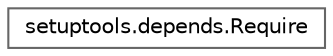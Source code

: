 digraph "Graphical Class Hierarchy"
{
 // LATEX_PDF_SIZE
  bgcolor="transparent";
  edge [fontname=Helvetica,fontsize=10,labelfontname=Helvetica,labelfontsize=10];
  node [fontname=Helvetica,fontsize=10,shape=box,height=0.2,width=0.4];
  rankdir="LR";
  Node0 [id="Node000000",label="setuptools.depends.Require",height=0.2,width=0.4,color="grey40", fillcolor="white", style="filled",URL="$classsetuptools_1_1depends_1_1_require.html",tooltip=" "];
}

